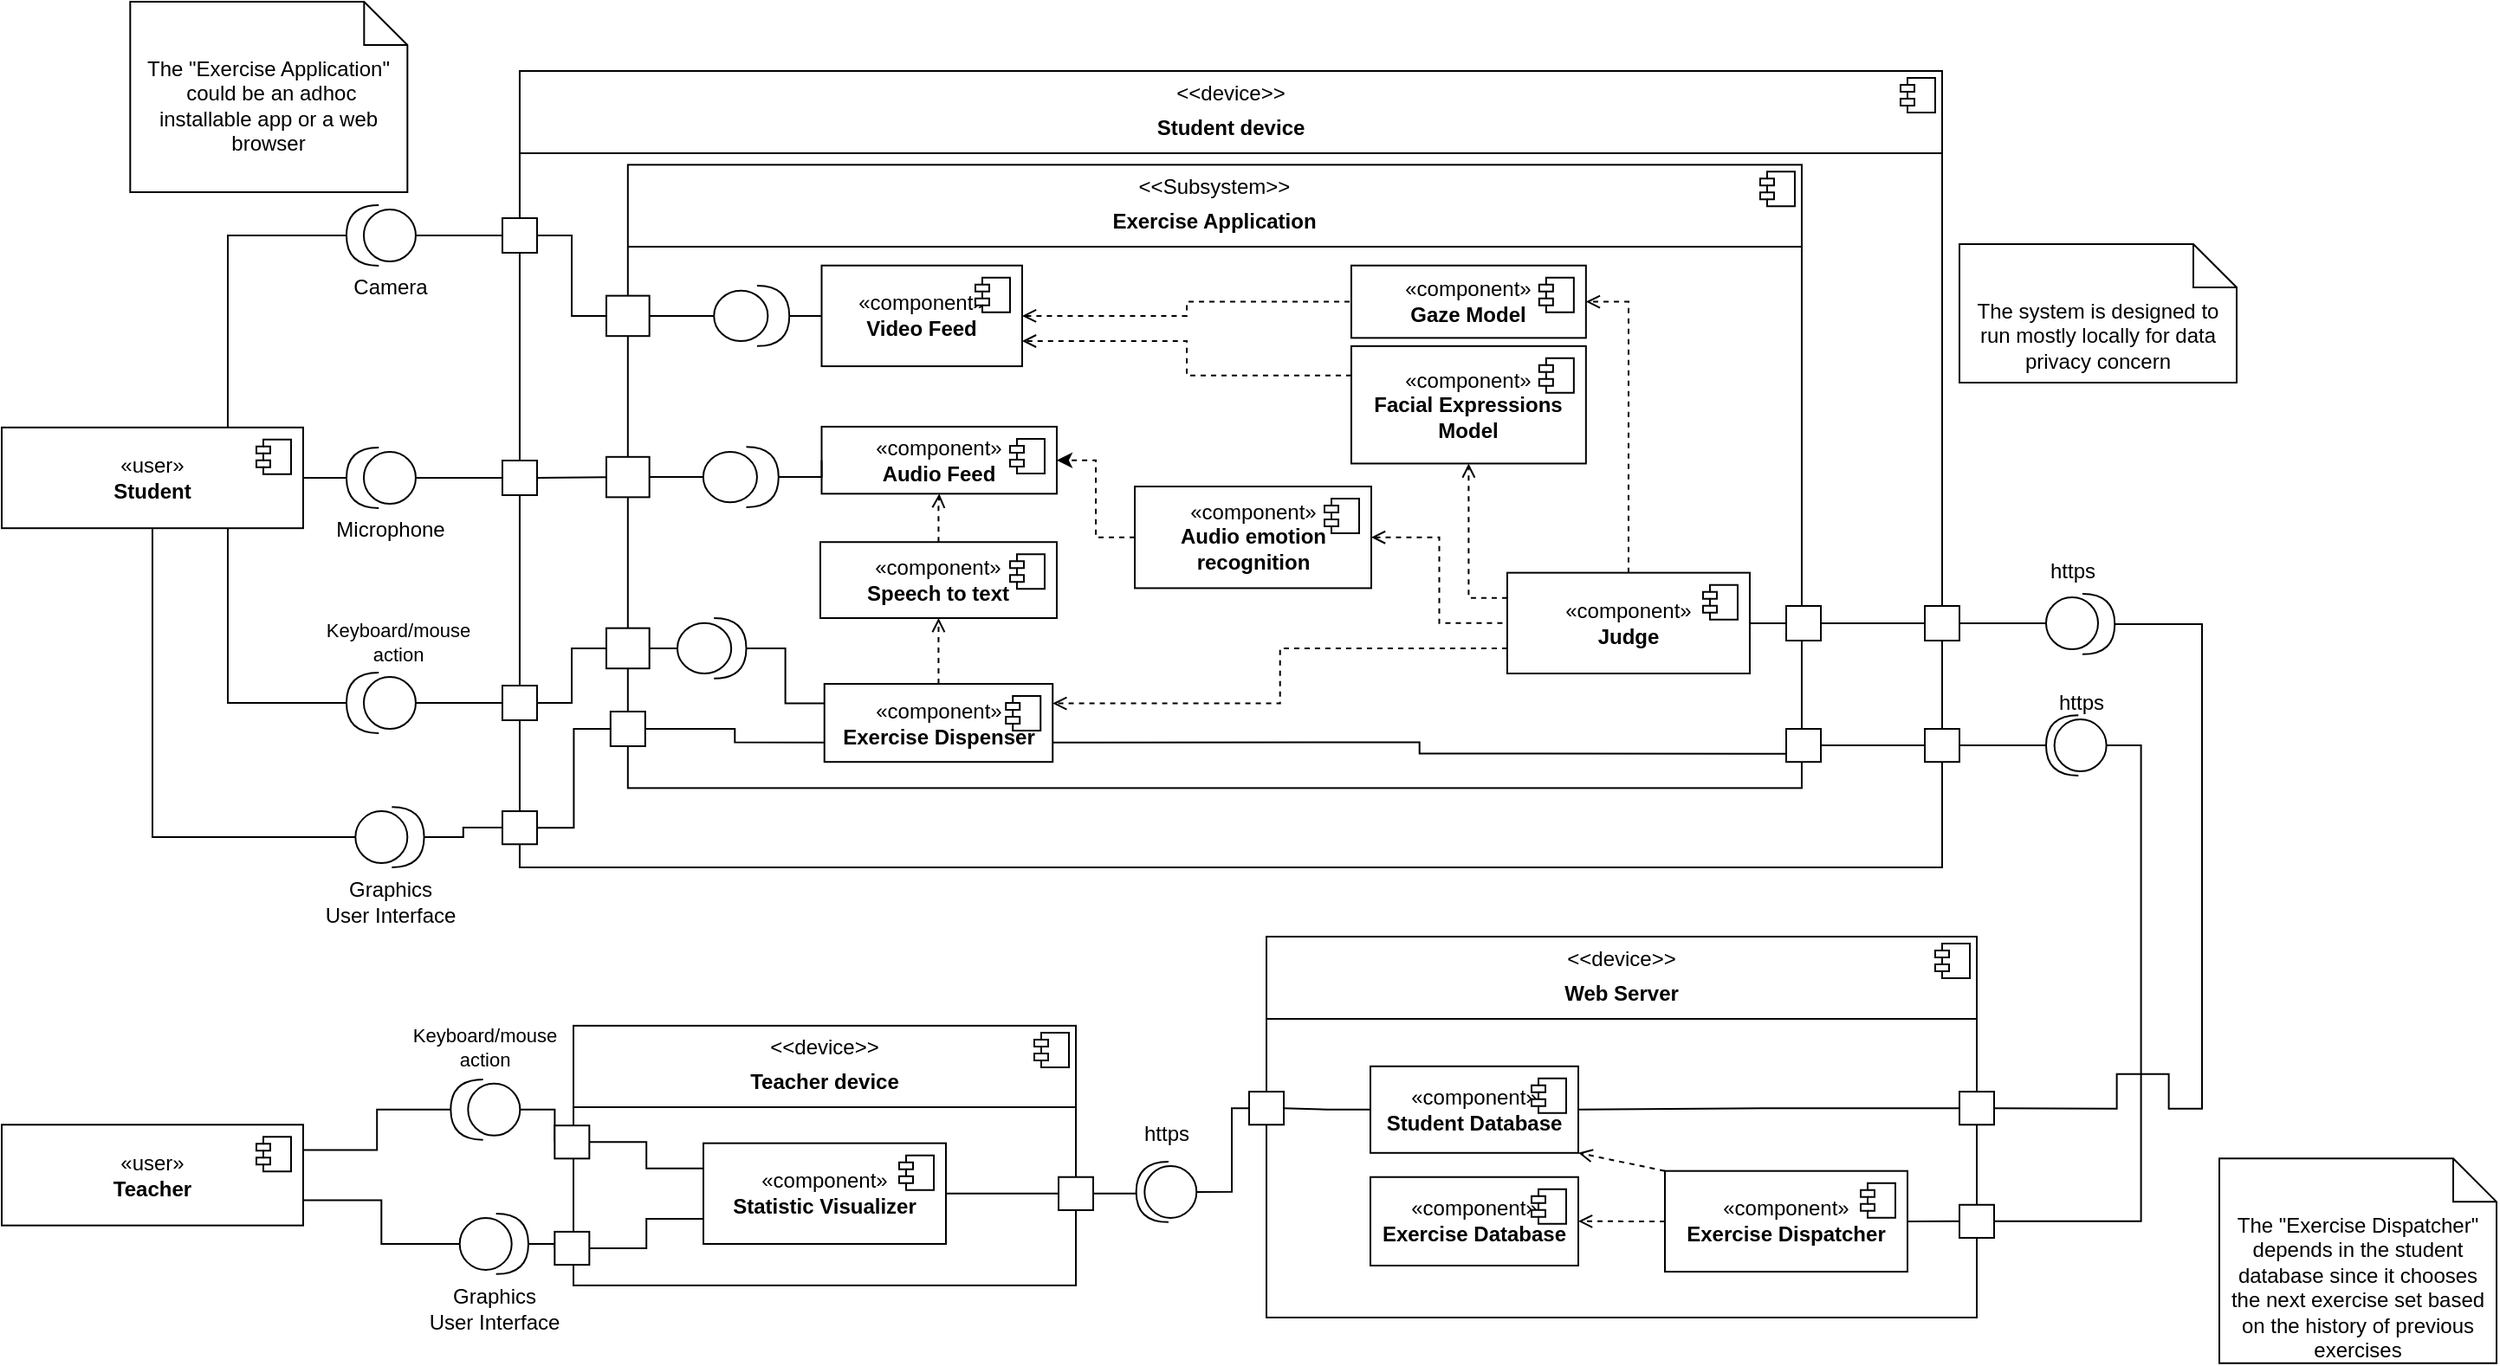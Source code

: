 <mxfile version="24.6.4" type="device">
  <diagram name="Pagina-1" id="ovI6PhMRAEqermTELwBJ">
    <mxGraphModel dx="2074" dy="1363" grid="1" gridSize="10" guides="1" tooltips="1" connect="1" arrows="1" fold="1" page="1" pageScale="1" pageWidth="1600" pageHeight="900" math="0" shadow="0">
      <root>
        <mxCell id="0" />
        <mxCell id="1" parent="0" />
        <mxCell id="5y_tYNgB_5KghMk_PUVO-3" value="&lt;p style=&quot;margin:0px;margin-top:6px;text-align:center;&quot;&gt;&amp;lt;&amp;lt;device&amp;gt;&amp;gt;&lt;/p&gt;&lt;p style=&quot;margin:0px;margin-top:6px;text-align:center;&quot;&gt;&lt;b&gt;Student device&lt;/b&gt;&lt;/p&gt;&lt;hr size=&quot;1&quot; style=&quot;border-style:solid;&quot;&gt;&lt;p style=&quot;margin:0px;margin-left:8px;&quot;&gt;&lt;br&gt;&lt;/p&gt;" style="align=left;overflow=fill;html=1;dropTarget=0;whiteSpace=wrap;" parent="1" vertex="1">
          <mxGeometry x="308.98" y="70" width="821.02" height="460" as="geometry" />
        </mxCell>
        <mxCell id="5y_tYNgB_5KghMk_PUVO-4" value="" style="shape=component;jettyWidth=8;jettyHeight=4;" parent="5y_tYNgB_5KghMk_PUVO-3" vertex="1">
          <mxGeometry x="1" width="20" height="20" relative="1" as="geometry">
            <mxPoint x="-24" y="4" as="offset" />
          </mxGeometry>
        </mxCell>
        <mxCell id="5y_tYNgB_5KghMk_PUVO-20" value="Graphics&lt;div&gt;User Interface&lt;/div&gt;" style="text;html=1;align=center;verticalAlign=middle;resizable=0;points=[];autosize=1;strokeColor=none;fillColor=none;" parent="1" vertex="1">
          <mxGeometry x="183.98" y="530" width="100" height="40" as="geometry" />
        </mxCell>
        <mxCell id="5y_tYNgB_5KghMk_PUVO-37" value="" style="group" parent="1" vertex="1" connectable="0">
          <mxGeometry x="198.98" y="150" width="120" height="60" as="geometry" />
        </mxCell>
        <mxCell id="5y_tYNgB_5KghMk_PUVO-11" style="edgeStyle=orthogonalEdgeStyle;rounded=0;orthogonalLoop=1;jettySize=auto;html=1;exitX=1;exitY=0.5;exitDx=0;exitDy=0;entryX=0;entryY=0.5;entryDx=0;entryDy=0;endArrow=none;endFill=0;" parent="5y_tYNgB_5KghMk_PUVO-37" source="5y_tYNgB_5KghMk_PUVO-7" target="5y_tYNgB_5KghMk_PUVO-9" edge="1">
          <mxGeometry relative="1" as="geometry" />
        </mxCell>
        <mxCell id="5y_tYNgB_5KghMk_PUVO-7" value="" style="ellipse;" parent="5y_tYNgB_5KghMk_PUVO-37" vertex="1">
          <mxGeometry x="20" width="30" height="30" as="geometry" />
        </mxCell>
        <mxCell id="5y_tYNgB_5KghMk_PUVO-9" value="" style="rounded=0;whiteSpace=wrap;html=1;" parent="5y_tYNgB_5KghMk_PUVO-37" vertex="1">
          <mxGeometry x="100" y="5" width="20" height="20" as="geometry" />
        </mxCell>
        <mxCell id="5y_tYNgB_5KghMk_PUVO-18" value="Camera" style="text;html=1;align=center;verticalAlign=middle;resizable=0;points=[];autosize=1;strokeColor=none;fillColor=none;" parent="5y_tYNgB_5KghMk_PUVO-37" vertex="1">
          <mxGeometry y="30" width="70" height="30" as="geometry" />
        </mxCell>
        <mxCell id="5y_tYNgB_5KghMk_PUVO-141" value="" style="shape=requiredInterface;html=1;verticalLabelPosition=bottom;sketch=0;rotation=-180;" parent="5y_tYNgB_5KghMk_PUVO-37" vertex="1">
          <mxGeometry x="10.0" y="-2.451" width="18.641" height="34.909" as="geometry" />
        </mxCell>
        <mxCell id="5y_tYNgB_5KghMk_PUVO-38" value="" style="group" parent="1" vertex="1" connectable="0">
          <mxGeometry x="188.98" y="290" width="130" height="60" as="geometry" />
        </mxCell>
        <mxCell id="5y_tYNgB_5KghMk_PUVO-12" style="edgeStyle=orthogonalEdgeStyle;rounded=0;orthogonalLoop=1;jettySize=auto;html=1;exitX=1;exitY=0.5;exitDx=0;exitDy=0;entryX=0;entryY=0.5;entryDx=0;entryDy=0;endArrow=none;endFill=0;" parent="5y_tYNgB_5KghMk_PUVO-38" source="5y_tYNgB_5KghMk_PUVO-13" target="5y_tYNgB_5KghMk_PUVO-14" edge="1">
          <mxGeometry relative="1" as="geometry" />
        </mxCell>
        <mxCell id="5y_tYNgB_5KghMk_PUVO-13" value="" style="ellipse;" parent="5y_tYNgB_5KghMk_PUVO-38" vertex="1">
          <mxGeometry x="30" width="30" height="30" as="geometry" />
        </mxCell>
        <mxCell id="5y_tYNgB_5KghMk_PUVO-14" value="" style="rounded=0;whiteSpace=wrap;html=1;" parent="5y_tYNgB_5KghMk_PUVO-38" vertex="1">
          <mxGeometry x="110" y="5" width="20" height="20" as="geometry" />
        </mxCell>
        <mxCell id="5y_tYNgB_5KghMk_PUVO-19" value="Microphone" style="text;html=1;align=center;verticalAlign=middle;resizable=0;points=[];autosize=1;strokeColor=none;fillColor=none;" parent="5y_tYNgB_5KghMk_PUVO-38" vertex="1">
          <mxGeometry y="30" width="90" height="30" as="geometry" />
        </mxCell>
        <mxCell id="5y_tYNgB_5KghMk_PUVO-142" value="" style="shape=requiredInterface;html=1;verticalLabelPosition=bottom;sketch=0;rotation=-180;" parent="5y_tYNgB_5KghMk_PUVO-38" vertex="1">
          <mxGeometry x="20.0" y="-2.451" width="18.641" height="34.909" as="geometry" />
        </mxCell>
        <mxCell id="5y_tYNgB_5KghMk_PUVO-39" value="" style="group" parent="1" vertex="1" connectable="0">
          <mxGeometry x="218.98" y="420" width="100" height="30" as="geometry" />
        </mxCell>
        <mxCell id="5y_tYNgB_5KghMk_PUVO-15" style="edgeStyle=orthogonalEdgeStyle;rounded=0;orthogonalLoop=1;jettySize=auto;html=1;exitX=1;exitY=0.5;exitDx=0;exitDy=0;entryX=0;entryY=0.5;entryDx=0;entryDy=0;endArrow=none;endFill=0;" parent="5y_tYNgB_5KghMk_PUVO-39" source="5y_tYNgB_5KghMk_PUVO-16" target="5y_tYNgB_5KghMk_PUVO-17" edge="1">
          <mxGeometry relative="1" as="geometry" />
        </mxCell>
        <mxCell id="5y_tYNgB_5KghMk_PUVO-16" value="" style="ellipse;" parent="5y_tYNgB_5KghMk_PUVO-39" vertex="1">
          <mxGeometry width="30" height="30" as="geometry" />
        </mxCell>
        <mxCell id="5y_tYNgB_5KghMk_PUVO-17" value="" style="rounded=0;whiteSpace=wrap;html=1;" parent="5y_tYNgB_5KghMk_PUVO-39" vertex="1">
          <mxGeometry x="80" y="5" width="20" height="20" as="geometry" />
        </mxCell>
        <mxCell id="5y_tYNgB_5KghMk_PUVO-46" style="rounded=0;orthogonalLoop=1;jettySize=auto;html=1;exitX=1;exitY=0.5;exitDx=0;exitDy=0;endArrow=none;endFill=0;" parent="1" source="5y_tYNgB_5KghMk_PUVO-14" target="5y_tYNgB_5KghMk_PUVO-43" edge="1">
          <mxGeometry relative="1" as="geometry" />
        </mxCell>
        <mxCell id="5y_tYNgB_5KghMk_PUVO-47" style="edgeStyle=orthogonalEdgeStyle;rounded=0;orthogonalLoop=1;jettySize=auto;html=1;exitX=1;exitY=0.5;exitDx=0;exitDy=0;entryX=0;entryY=0.5;entryDx=0;entryDy=0;endArrow=none;endFill=0;" parent="1" source="5y_tYNgB_5KghMk_PUVO-17" target="5y_tYNgB_5KghMk_PUVO-44" edge="1">
          <mxGeometry relative="1" as="geometry" />
        </mxCell>
        <mxCell id="5y_tYNgB_5KghMk_PUVO-48" value="The &quot;Exercise Application&quot;&lt;div&gt;&amp;nbsp;could be an adhoc installable app or a web browser&lt;/div&gt;" style="shape=note2;boundedLbl=1;whiteSpace=wrap;html=1;size=25;verticalAlign=top;align=center;" parent="1" vertex="1">
          <mxGeometry x="84.16" y="30" width="160" height="110" as="geometry" />
        </mxCell>
        <mxCell id="5y_tYNgB_5KghMk_PUVO-69" value="" style="ellipse;whiteSpace=wrap;html=1;align=center;aspect=fixed;fillColor=none;strokeColor=none;resizable=0;perimeter=centerPerimeter;rotatable=0;allowArrows=0;points=[];outlineConnect=1;" parent="1" vertex="1">
          <mxGeometry x="588.98" y="350" width="10" height="10" as="geometry" />
        </mxCell>
        <mxCell id="5y_tYNgB_5KghMk_PUVO-78" style="edgeStyle=orthogonalEdgeStyle;rounded=0;orthogonalLoop=1;jettySize=auto;html=1;exitX=1;exitY=0.5;exitDx=0;exitDy=0;entryX=0;entryY=0.5;entryDx=0;entryDy=0;endArrow=none;endFill=0;" parent="1" source="5y_tYNgB_5KghMk_PUVO-9" target="5y_tYNgB_5KghMk_PUVO-42" edge="1">
          <mxGeometry relative="1" as="geometry" />
        </mxCell>
        <mxCell id="5y_tYNgB_5KghMk_PUVO-79" value="" style="group;recursiveResize=0;" parent="1" vertex="1" connectable="0">
          <mxGeometry x="358.98" y="124.18" width="831.02" height="365.82" as="geometry" />
        </mxCell>
        <mxCell id="5y_tYNgB_5KghMk_PUVO-40" value="&lt;p style=&quot;margin:0px;margin-top:6px;text-align:center;&quot;&gt;&amp;lt;&amp;lt;Subsystem&amp;gt;&amp;gt;&lt;/p&gt;&lt;p style=&quot;margin:0px;margin-top:6px;text-align:center;&quot;&gt;&lt;b&gt;Exercise Application&lt;/b&gt;&lt;/p&gt;&lt;hr size=&quot;1&quot; style=&quot;border-style:solid;&quot;&gt;&lt;p style=&quot;margin:0px;margin-left:8px;&quot;&gt;&lt;br&gt;&lt;/p&gt;" style="align=left;overflow=fill;html=1;dropTarget=0;whiteSpace=wrap;connectable=0;" parent="5y_tYNgB_5KghMk_PUVO-79" vertex="1">
          <mxGeometry x="12.43" width="677.57" height="360" as="geometry" />
        </mxCell>
        <mxCell id="5y_tYNgB_5KghMk_PUVO-41" value="" style="shape=component;jettyWidth=8;jettyHeight=4;" parent="5y_tYNgB_5KghMk_PUVO-40" vertex="1">
          <mxGeometry x="1" width="20" height="20" relative="1" as="geometry">
            <mxPoint x="-24" y="4" as="offset" />
          </mxGeometry>
        </mxCell>
        <mxCell id="5y_tYNgB_5KghMk_PUVO-42" value="" style="rounded=0;whiteSpace=wrap;html=1;" parent="5y_tYNgB_5KghMk_PUVO-79" vertex="1">
          <mxGeometry y="75.637" width="24.854" height="23.273" as="geometry" />
        </mxCell>
        <mxCell id="5y_tYNgB_5KghMk_PUVO-43" value="" style="rounded=0;whiteSpace=wrap;html=1;" parent="5y_tYNgB_5KghMk_PUVO-79" vertex="1">
          <mxGeometry y="168.728" width="24.854" height="23.273" as="geometry" />
        </mxCell>
        <mxCell id="5y_tYNgB_5KghMk_PUVO-44" value="" style="rounded=0;whiteSpace=wrap;html=1;" parent="5y_tYNgB_5KghMk_PUVO-79" vertex="1">
          <mxGeometry y="267.638" width="24.854" height="23.273" as="geometry" />
        </mxCell>
        <mxCell id="5y_tYNgB_5KghMk_PUVO-65" value="" style="ellipse;" parent="5y_tYNgB_5KghMk_PUVO-79" vertex="1">
          <mxGeometry x="62.136" y="72.728" width="31.068" height="29.091" as="geometry" />
        </mxCell>
        <mxCell id="5y_tYNgB_5KghMk_PUVO-67" style="edgeStyle=orthogonalEdgeStyle;rounded=0;orthogonalLoop=1;jettySize=auto;html=1;exitX=1;exitY=0.5;exitDx=0;exitDy=0;entryX=0;entryY=0.5;entryDx=0;entryDy=0;endArrow=none;endFill=0;" parent="5y_tYNgB_5KghMk_PUVO-79" source="5y_tYNgB_5KghMk_PUVO-42" target="5y_tYNgB_5KghMk_PUVO-65" edge="1">
          <mxGeometry relative="1" as="geometry" />
        </mxCell>
        <mxCell id="5y_tYNgB_5KghMk_PUVO-120" style="edgeStyle=orthogonalEdgeStyle;shape=connector;rounded=0;orthogonalLoop=1;jettySize=auto;html=1;exitX=1;exitY=0.5;exitDx=0;exitDy=0;entryX=0;entryY=0.5;entryDx=0;entryDy=0;strokeColor=default;align=center;verticalAlign=middle;fontFamily=Helvetica;fontSize=11;fontColor=default;labelBackgroundColor=default;endArrow=none;endFill=0;dashed=1;startArrow=open;startFill=0;" parent="5y_tYNgB_5KghMk_PUVO-79" source="5y_tYNgB_5KghMk_PUVO-76" target="5y_tYNgB_5KghMk_PUVO-25" edge="1">
          <mxGeometry relative="1" as="geometry" />
        </mxCell>
        <mxCell id="5y_tYNgB_5KghMk_PUVO-76" value="«component»&lt;br&gt;&lt;b&gt;Video Feed&lt;/b&gt;" style="html=1;dropTarget=0;whiteSpace=wrap;" parent="5y_tYNgB_5KghMk_PUVO-79" vertex="1">
          <mxGeometry x="124.27" y="58.18" width="115.73" height="58.18" as="geometry" />
        </mxCell>
        <mxCell id="5y_tYNgB_5KghMk_PUVO-77" value="" style="shape=module;jettyWidth=8;jettyHeight=4;" parent="5y_tYNgB_5KghMk_PUVO-76" vertex="1">
          <mxGeometry x="1" width="20" height="20" relative="1" as="geometry">
            <mxPoint x="-27" y="7" as="offset" />
          </mxGeometry>
        </mxCell>
        <mxCell id="5y_tYNgB_5KghMk_PUVO-80" value="" style="shape=requiredInterface;html=1;verticalLabelPosition=bottom;sketch=0;" parent="5y_tYNgB_5KghMk_PUVO-79" vertex="1">
          <mxGeometry x="86.99" y="69.819" width="18.641" height="34.909" as="geometry" />
        </mxCell>
        <mxCell id="5y_tYNgB_5KghMk_PUVO-81" style="edgeStyle=orthogonalEdgeStyle;rounded=0;orthogonalLoop=1;jettySize=auto;html=1;exitX=0;exitY=0.5;exitDx=0;exitDy=0;entryX=1;entryY=0.5;entryDx=0;entryDy=0;entryPerimeter=0;endArrow=none;endFill=0;" parent="5y_tYNgB_5KghMk_PUVO-79" source="5y_tYNgB_5KghMk_PUVO-76" target="5y_tYNgB_5KghMk_PUVO-80" edge="1">
          <mxGeometry relative="1" as="geometry" />
        </mxCell>
        <mxCell id="5y_tYNgB_5KghMk_PUVO-25" value="«component»&lt;br&gt;&lt;b&gt;Gaze Model&lt;/b&gt;" style="html=1;dropTarget=0;whiteSpace=wrap;" parent="5y_tYNgB_5KghMk_PUVO-79" vertex="1">
          <mxGeometry x="430" y="58.18" width="135.44" height="41.82" as="geometry" />
        </mxCell>
        <mxCell id="5y_tYNgB_5KghMk_PUVO-26" value="" style="shape=module;jettyWidth=8;jettyHeight=4;" parent="5y_tYNgB_5KghMk_PUVO-25" vertex="1">
          <mxGeometry x="1" width="20" height="20" relative="1" as="geometry">
            <mxPoint x="-27" y="7" as="offset" />
          </mxGeometry>
        </mxCell>
        <mxCell id="o9LbB3eyRwcLN-IPlWkF-20" style="edgeStyle=orthogonalEdgeStyle;shape=connector;rounded=0;orthogonalLoop=1;jettySize=auto;html=1;exitX=0;exitY=0.25;exitDx=0;exitDy=0;entryX=1;entryY=0.75;entryDx=0;entryDy=0;dashed=1;strokeColor=default;align=center;verticalAlign=middle;fontFamily=Helvetica;fontSize=11;fontColor=default;labelBackgroundColor=default;endArrow=open;endFill=0;" parent="5y_tYNgB_5KghMk_PUVO-79" source="5y_tYNgB_5KghMk_PUVO-34" target="5y_tYNgB_5KghMk_PUVO-76" edge="1">
          <mxGeometry relative="1" as="geometry" />
        </mxCell>
        <mxCell id="5y_tYNgB_5KghMk_PUVO-34" value="«component»&lt;br&gt;&lt;b&gt;Facial Expressions&lt;/b&gt;&lt;div&gt;&lt;b&gt;Model&lt;/b&gt;&lt;/div&gt;" style="html=1;dropTarget=0;whiteSpace=wrap;" parent="5y_tYNgB_5KghMk_PUVO-79" vertex="1">
          <mxGeometry x="430" y="104.73" width="135.44" height="67.82" as="geometry" />
        </mxCell>
        <mxCell id="5y_tYNgB_5KghMk_PUVO-35" value="" style="shape=module;jettyWidth=8;jettyHeight=4;" parent="5y_tYNgB_5KghMk_PUVO-34" vertex="1">
          <mxGeometry x="1" width="20" height="20" relative="1" as="geometry">
            <mxPoint x="-27" y="7" as="offset" />
          </mxGeometry>
        </mxCell>
        <mxCell id="5y_tYNgB_5KghMk_PUVO-110" value="«component»&lt;br&gt;&lt;b&gt;Audio Feed&lt;/b&gt;" style="html=1;dropTarget=0;whiteSpace=wrap;" parent="5y_tYNgB_5KghMk_PUVO-79" vertex="1">
          <mxGeometry x="124.27" y="151.28" width="135.73" height="38.72" as="geometry" />
        </mxCell>
        <mxCell id="5y_tYNgB_5KghMk_PUVO-111" value="" style="shape=module;jettyWidth=8;jettyHeight=4;" parent="5y_tYNgB_5KghMk_PUVO-110" vertex="1">
          <mxGeometry x="1" width="20" height="20" relative="1" as="geometry">
            <mxPoint x="-27" y="7" as="offset" />
          </mxGeometry>
        </mxCell>
        <mxCell id="5y_tYNgB_5KghMk_PUVO-115" style="edgeStyle=orthogonalEdgeStyle;shape=connector;rounded=0;orthogonalLoop=1;jettySize=auto;html=1;exitX=0;exitY=0.5;exitDx=0;exitDy=0;entryX=1;entryY=0.5;entryDx=0;entryDy=0;strokeColor=default;align=center;verticalAlign=middle;fontFamily=Helvetica;fontSize=11;fontColor=default;labelBackgroundColor=default;endArrow=none;endFill=0;" parent="5y_tYNgB_5KghMk_PUVO-79" source="5y_tYNgB_5KghMk_PUVO-112" target="5y_tYNgB_5KghMk_PUVO-43" edge="1">
          <mxGeometry relative="1" as="geometry">
            <Array as="points">
              <mxPoint x="55.922" y="180.365" />
            </Array>
          </mxGeometry>
        </mxCell>
        <mxCell id="5y_tYNgB_5KghMk_PUVO-112" value="" style="ellipse;" parent="5y_tYNgB_5KghMk_PUVO-79" vertex="1">
          <mxGeometry x="55.922" y="165.819" width="31.068" height="29.091" as="geometry" />
        </mxCell>
        <mxCell id="5y_tYNgB_5KghMk_PUVO-114" style="edgeStyle=orthogonalEdgeStyle;rounded=0;orthogonalLoop=1;jettySize=auto;html=1;exitX=1;exitY=0.5;exitDx=0;exitDy=0;exitPerimeter=0;entryX=0;entryY=0.5;entryDx=0;entryDy=0;endArrow=none;endFill=0;" parent="5y_tYNgB_5KghMk_PUVO-79" source="5y_tYNgB_5KghMk_PUVO-113" target="5y_tYNgB_5KghMk_PUVO-110" edge="1">
          <mxGeometry relative="1" as="geometry" />
        </mxCell>
        <mxCell id="5y_tYNgB_5KghMk_PUVO-113" value="" style="shape=requiredInterface;html=1;verticalLabelPosition=bottom;sketch=0;" parent="5y_tYNgB_5KghMk_PUVO-79" vertex="1">
          <mxGeometry x="80.777" y="162.91" width="18.641" height="34.909" as="geometry" />
        </mxCell>
        <mxCell id="5y_tYNgB_5KghMk_PUVO-125" style="edgeStyle=orthogonalEdgeStyle;shape=connector;rounded=0;orthogonalLoop=1;jettySize=auto;html=1;exitX=0.5;exitY=0;exitDx=0;exitDy=0;entryX=1;entryY=0.5;entryDx=0;entryDy=0;dashed=1;strokeColor=default;align=center;verticalAlign=middle;fontFamily=Helvetica;fontSize=11;fontColor=default;labelBackgroundColor=default;endArrow=open;endFill=0;" parent="5y_tYNgB_5KghMk_PUVO-79" source="5y_tYNgB_5KghMk_PUVO-122" target="5y_tYNgB_5KghMk_PUVO-25" edge="1">
          <mxGeometry relative="1" as="geometry" />
        </mxCell>
        <mxCell id="5y_tYNgB_5KghMk_PUVO-131" style="edgeStyle=orthogonalEdgeStyle;shape=connector;rounded=0;orthogonalLoop=1;jettySize=auto;html=1;exitX=0;exitY=0.25;exitDx=0;exitDy=0;entryX=0.5;entryY=1;entryDx=0;entryDy=0;dashed=1;strokeColor=default;align=center;verticalAlign=middle;fontFamily=Helvetica;fontSize=11;fontColor=default;labelBackgroundColor=default;endArrow=open;endFill=0;" parent="5y_tYNgB_5KghMk_PUVO-79" source="5y_tYNgB_5KghMk_PUVO-122" target="5y_tYNgB_5KghMk_PUVO-34" edge="1">
          <mxGeometry relative="1" as="geometry" />
        </mxCell>
        <mxCell id="o9LbB3eyRwcLN-IPlWkF-6" style="edgeStyle=orthogonalEdgeStyle;rounded=0;orthogonalLoop=1;jettySize=auto;html=1;exitX=0;exitY=0.75;exitDx=0;exitDy=0;entryX=1;entryY=0.25;entryDx=0;entryDy=0;endArrow=open;endFill=0;dashed=1;" parent="5y_tYNgB_5KghMk_PUVO-79" source="5y_tYNgB_5KghMk_PUVO-122" target="5y_tYNgB_5KghMk_PUVO-128" edge="1">
          <mxGeometry relative="1" as="geometry" />
        </mxCell>
        <mxCell id="5y_tYNgB_5KghMk_PUVO-122" value="«component»&lt;br&gt;&lt;b&gt;Judge&lt;/b&gt;" style="html=1;dropTarget=0;whiteSpace=wrap;" parent="5y_tYNgB_5KghMk_PUVO-79" vertex="1">
          <mxGeometry x="520" y="235.64" width="140" height="58.18" as="geometry" />
        </mxCell>
        <mxCell id="5y_tYNgB_5KghMk_PUVO-123" value="" style="shape=module;jettyWidth=8;jettyHeight=4;" parent="5y_tYNgB_5KghMk_PUVO-122" vertex="1">
          <mxGeometry x="1" width="20" height="20" relative="1" as="geometry">
            <mxPoint x="-27" y="7" as="offset" />
          </mxGeometry>
        </mxCell>
        <mxCell id="o9LbB3eyRwcLN-IPlWkF-2" style="edgeStyle=orthogonalEdgeStyle;rounded=0;orthogonalLoop=1;jettySize=auto;html=1;exitX=0;exitY=0.75;exitDx=0;exitDy=0;entryX=1;entryY=0.5;entryDx=0;entryDy=0;endArrow=none;endFill=0;" parent="5y_tYNgB_5KghMk_PUVO-79" source="5y_tYNgB_5KghMk_PUVO-128" target="5y_tYNgB_5KghMk_PUVO-156" edge="1">
          <mxGeometry relative="1" as="geometry" />
        </mxCell>
        <mxCell id="o9LbB3eyRwcLN-IPlWkF-18" style="edgeStyle=orthogonalEdgeStyle;rounded=0;orthogonalLoop=1;jettySize=auto;html=1;exitX=0.5;exitY=0;exitDx=0;exitDy=0;dashed=1;endArrow=open;endFill=0;" parent="5y_tYNgB_5KghMk_PUVO-79" source="5y_tYNgB_5KghMk_PUVO-128" target="o9LbB3eyRwcLN-IPlWkF-15" edge="1">
          <mxGeometry relative="1" as="geometry" />
        </mxCell>
        <mxCell id="5y_tYNgB_5KghMk_PUVO-128" value="«component»&lt;br&gt;&lt;div&gt;&lt;b&gt;Exercise Dispenser&lt;/b&gt;&lt;/div&gt;" style="html=1;dropTarget=0;whiteSpace=wrap;" parent="5y_tYNgB_5KghMk_PUVO-79" vertex="1">
          <mxGeometry x="125.88" y="299.82" width="131.75" height="45.09" as="geometry" />
        </mxCell>
        <mxCell id="5y_tYNgB_5KghMk_PUVO-129" value="" style="shape=module;jettyWidth=8;jettyHeight=4;" parent="5y_tYNgB_5KghMk_PUVO-128" vertex="1">
          <mxGeometry x="1" width="20" height="20" relative="1" as="geometry">
            <mxPoint x="-27" y="7" as="offset" />
          </mxGeometry>
        </mxCell>
        <mxCell id="5y_tYNgB_5KghMk_PUVO-136" style="edgeStyle=orthogonalEdgeStyle;shape=connector;rounded=0;orthogonalLoop=1;jettySize=auto;html=1;exitX=0;exitY=0.5;exitDx=0;exitDy=0;entryX=1;entryY=0.5;entryDx=0;entryDy=0;strokeColor=default;align=center;verticalAlign=middle;fontFamily=Helvetica;fontSize=11;fontColor=default;labelBackgroundColor=default;endArrow=none;endFill=0;" parent="5y_tYNgB_5KghMk_PUVO-79" source="5y_tYNgB_5KghMk_PUVO-133" target="5y_tYNgB_5KghMk_PUVO-44" edge="1">
          <mxGeometry relative="1" as="geometry" />
        </mxCell>
        <mxCell id="5y_tYNgB_5KghMk_PUVO-133" value="" style="ellipse;" parent="5y_tYNgB_5KghMk_PUVO-79" vertex="1">
          <mxGeometry x="41.022" y="264.729" width="31.068" height="29.091" as="geometry" />
        </mxCell>
        <mxCell id="5y_tYNgB_5KghMk_PUVO-156" value="" style="rounded=0;whiteSpace=wrap;html=1;" parent="5y_tYNgB_5KghMk_PUVO-79" vertex="1">
          <mxGeometry x="2.43" y="315.82" width="20" height="20" as="geometry" />
        </mxCell>
        <mxCell id="o9LbB3eyRwcLN-IPlWkF-3" style="edgeStyle=orthogonalEdgeStyle;rounded=0;orthogonalLoop=1;jettySize=auto;html=1;exitX=1;exitY=0.5;exitDx=0;exitDy=0;exitPerimeter=0;entryX=0;entryY=0.25;entryDx=0;entryDy=0;endArrow=none;endFill=0;" parent="5y_tYNgB_5KghMk_PUVO-79" source="5y_tYNgB_5KghMk_PUVO-163" target="5y_tYNgB_5KghMk_PUVO-128" edge="1">
          <mxGeometry relative="1" as="geometry" />
        </mxCell>
        <mxCell id="5y_tYNgB_5KghMk_PUVO-163" value="" style="shape=requiredInterface;html=1;verticalLabelPosition=bottom;sketch=0;" parent="5y_tYNgB_5KghMk_PUVO-79" vertex="1">
          <mxGeometry x="62.137" y="261.82" width="18.641" height="34.909" as="geometry" />
        </mxCell>
        <mxCell id="5y_tYNgB_5KghMk_PUVO-191" style="edgeStyle=orthogonalEdgeStyle;shape=connector;rounded=0;orthogonalLoop=1;jettySize=auto;html=1;exitX=1;exitY=0.5;exitDx=0;exitDy=0;strokeColor=default;align=center;verticalAlign=middle;fontFamily=Helvetica;fontSize=11;fontColor=default;labelBackgroundColor=default;endArrow=none;endFill=0;" parent="5y_tYNgB_5KghMk_PUVO-79" source="5y_tYNgB_5KghMk_PUVO-189" target="5y_tYNgB_5KghMk_PUVO-122" edge="1">
          <mxGeometry relative="1" as="geometry" />
        </mxCell>
        <mxCell id="5y_tYNgB_5KghMk_PUVO-189" value="" style="rounded=0;whiteSpace=wrap;html=1;rotation=-180;" parent="5y_tYNgB_5KghMk_PUVO-79" vertex="1">
          <mxGeometry x="681.02" y="254.82" width="20" height="20" as="geometry" />
        </mxCell>
        <mxCell id="o9LbB3eyRwcLN-IPlWkF-5" style="edgeStyle=orthogonalEdgeStyle;rounded=0;orthogonalLoop=1;jettySize=auto;html=1;exitX=1;exitY=0.25;exitDx=0;exitDy=0;entryX=1;entryY=0.75;entryDx=0;entryDy=0;endArrow=none;endFill=0;" parent="5y_tYNgB_5KghMk_PUVO-79" source="bSZokYRyhHlAh02tiOxO-21" target="5y_tYNgB_5KghMk_PUVO-128" edge="1">
          <mxGeometry relative="1" as="geometry" />
        </mxCell>
        <mxCell id="bSZokYRyhHlAh02tiOxO-21" value="" style="rounded=0;whiteSpace=wrap;html=1;imageWidth=20;imageHeight=20;rotation=-180;" parent="5y_tYNgB_5KghMk_PUVO-79" vertex="1">
          <mxGeometry x="681.02" y="325.819" width="20" height="19.09" as="geometry" />
        </mxCell>
        <mxCell id="o9LbB3eyRwcLN-IPlWkF-13" style="edgeStyle=orthogonalEdgeStyle;rounded=0;orthogonalLoop=1;jettySize=auto;html=1;exitX=0;exitY=0.5;exitDx=0;exitDy=0;dashed=1;" parent="5y_tYNgB_5KghMk_PUVO-79" source="o9LbB3eyRwcLN-IPlWkF-9" target="5y_tYNgB_5KghMk_PUVO-110" edge="1">
          <mxGeometry relative="1" as="geometry" />
        </mxCell>
        <mxCell id="o9LbB3eyRwcLN-IPlWkF-14" style="edgeStyle=orthogonalEdgeStyle;rounded=0;orthogonalLoop=1;jettySize=auto;html=1;exitX=1;exitY=0.5;exitDx=0;exitDy=0;entryX=0;entryY=0.5;entryDx=0;entryDy=0;endArrow=none;endFill=0;startArrow=open;startFill=0;dashed=1;" parent="5y_tYNgB_5KghMk_PUVO-79" source="o9LbB3eyRwcLN-IPlWkF-9" target="5y_tYNgB_5KghMk_PUVO-122" edge="1">
          <mxGeometry relative="1" as="geometry" />
        </mxCell>
        <mxCell id="o9LbB3eyRwcLN-IPlWkF-9" value="«component»&lt;br&gt;&lt;b&gt;Audio emotion recognition&lt;/b&gt;" style="html=1;dropTarget=0;whiteSpace=wrap;" parent="5y_tYNgB_5KghMk_PUVO-79" vertex="1">
          <mxGeometry x="305.02" y="185.82" width="136.5" height="58.72" as="geometry" />
        </mxCell>
        <mxCell id="o9LbB3eyRwcLN-IPlWkF-10" value="" style="shape=module;jettyWidth=8;jettyHeight=4;" parent="o9LbB3eyRwcLN-IPlWkF-9" vertex="1">
          <mxGeometry x="1" width="20" height="20" relative="1" as="geometry">
            <mxPoint x="-27" y="7" as="offset" />
          </mxGeometry>
        </mxCell>
        <mxCell id="o9LbB3eyRwcLN-IPlWkF-19" style="edgeStyle=orthogonalEdgeStyle;shape=connector;rounded=0;orthogonalLoop=1;jettySize=auto;html=1;exitX=0.5;exitY=0;exitDx=0;exitDy=0;dashed=1;strokeColor=default;align=center;verticalAlign=middle;fontFamily=Helvetica;fontSize=11;fontColor=default;labelBackgroundColor=default;endArrow=open;endFill=0;" parent="5y_tYNgB_5KghMk_PUVO-79" source="o9LbB3eyRwcLN-IPlWkF-15" target="5y_tYNgB_5KghMk_PUVO-110" edge="1">
          <mxGeometry relative="1" as="geometry" />
        </mxCell>
        <mxCell id="o9LbB3eyRwcLN-IPlWkF-15" value="«component»&lt;br&gt;&lt;b&gt;Speech to text&lt;/b&gt;" style="html=1;dropTarget=0;whiteSpace=wrap;" parent="5y_tYNgB_5KghMk_PUVO-79" vertex="1">
          <mxGeometry x="123.5" y="217.92" width="136.5" height="43.9" as="geometry" />
        </mxCell>
        <mxCell id="o9LbB3eyRwcLN-IPlWkF-16" value="" style="shape=module;jettyWidth=8;jettyHeight=4;" parent="o9LbB3eyRwcLN-IPlWkF-15" vertex="1">
          <mxGeometry x="1" width="20" height="20" relative="1" as="geometry">
            <mxPoint x="-27" y="7" as="offset" />
          </mxGeometry>
        </mxCell>
        <mxCell id="5y_tYNgB_5KghMk_PUVO-138" value="«user»&lt;br&gt;&lt;b&gt;Student&lt;/b&gt;" style="html=1;dropTarget=0;whiteSpace=wrap;" parent="1" vertex="1">
          <mxGeometry x="10.002" y="275.912" width="173.981" height="58.182" as="geometry" />
        </mxCell>
        <mxCell id="5y_tYNgB_5KghMk_PUVO-139" value="" style="shape=module;jettyWidth=8;jettyHeight=4;" parent="5y_tYNgB_5KghMk_PUVO-138" vertex="1">
          <mxGeometry x="1" width="20" height="20" relative="1" as="geometry">
            <mxPoint x="-27" y="7" as="offset" />
          </mxGeometry>
        </mxCell>
        <mxCell id="5y_tYNgB_5KghMk_PUVO-143" value="" style="shape=requiredInterface;html=1;verticalLabelPosition=bottom;sketch=0;rotation=-180;" parent="1" vertex="1">
          <mxGeometry x="208.98" y="417.549" width="18.641" height="34.909" as="geometry" />
        </mxCell>
        <mxCell id="5y_tYNgB_5KghMk_PUVO-144" style="edgeStyle=orthogonalEdgeStyle;shape=connector;rounded=0;orthogonalLoop=1;jettySize=auto;html=1;exitX=1;exitY=0.5;exitDx=0;exitDy=0;entryX=1;entryY=0.5;entryDx=0;entryDy=0;entryPerimeter=0;strokeColor=default;align=center;verticalAlign=middle;fontFamily=Helvetica;fontSize=11;fontColor=default;labelBackgroundColor=default;endArrow=none;endFill=0;" parent="1" source="5y_tYNgB_5KghMk_PUVO-138" target="5y_tYNgB_5KghMk_PUVO-142" edge="1">
          <mxGeometry relative="1" as="geometry" />
        </mxCell>
        <mxCell id="5y_tYNgB_5KghMk_PUVO-145" style="edgeStyle=orthogonalEdgeStyle;shape=connector;rounded=0;orthogonalLoop=1;jettySize=auto;html=1;exitX=0.75;exitY=0;exitDx=0;exitDy=0;entryX=1;entryY=0.5;entryDx=0;entryDy=0;entryPerimeter=0;strokeColor=default;align=center;verticalAlign=middle;fontFamily=Helvetica;fontSize=11;fontColor=default;labelBackgroundColor=default;endArrow=none;endFill=0;" parent="1" source="5y_tYNgB_5KghMk_PUVO-138" target="5y_tYNgB_5KghMk_PUVO-141" edge="1">
          <mxGeometry relative="1" as="geometry" />
        </mxCell>
        <mxCell id="5y_tYNgB_5KghMk_PUVO-146" style="edgeStyle=orthogonalEdgeStyle;shape=connector;rounded=0;orthogonalLoop=1;jettySize=auto;html=1;exitX=0.75;exitY=1;exitDx=0;exitDy=0;entryX=1;entryY=0.5;entryDx=0;entryDy=0;entryPerimeter=0;strokeColor=default;align=center;verticalAlign=middle;fontFamily=Helvetica;fontSize=11;fontColor=default;labelBackgroundColor=default;endArrow=none;endFill=0;" parent="1" source="5y_tYNgB_5KghMk_PUVO-138" target="5y_tYNgB_5KghMk_PUVO-143" edge="1">
          <mxGeometry relative="1" as="geometry" />
        </mxCell>
        <mxCell id="5y_tYNgB_5KghMk_PUVO-154" style="edgeStyle=orthogonalEdgeStyle;shape=connector;rounded=0;orthogonalLoop=1;jettySize=auto;html=1;exitX=1;exitY=0.5;exitDx=0;exitDy=0;entryX=0.5;entryY=1;entryDx=0;entryDy=0;strokeColor=default;align=center;verticalAlign=middle;fontFamily=Helvetica;fontSize=11;fontColor=default;labelBackgroundColor=default;endArrow=none;endFill=0;" parent="1" source="5y_tYNgB_5KghMk_PUVO-152" target="5y_tYNgB_5KghMk_PUVO-138" edge="1">
          <mxGeometry relative="1" as="geometry" />
        </mxCell>
        <mxCell id="5y_tYNgB_5KghMk_PUVO-152" value="" style="ellipse;rotation=-180;" parent="1" vertex="1">
          <mxGeometry x="214.16" y="497.54" width="30" height="30" as="geometry" />
        </mxCell>
        <mxCell id="5y_tYNgB_5KghMk_PUVO-162" style="edgeStyle=orthogonalEdgeStyle;shape=connector;rounded=0;orthogonalLoop=1;jettySize=auto;html=1;exitX=1;exitY=0.5;exitDx=0;exitDy=0;exitPerimeter=0;strokeColor=default;align=center;verticalAlign=middle;fontFamily=Helvetica;fontSize=11;fontColor=default;labelBackgroundColor=default;endArrow=none;endFill=0;" parent="1" source="5y_tYNgB_5KghMk_PUVO-153" target="5y_tYNgB_5KghMk_PUVO-160" edge="1">
          <mxGeometry relative="1" as="geometry" />
        </mxCell>
        <mxCell id="5y_tYNgB_5KghMk_PUVO-153" value="" style="shape=requiredInterface;html=1;verticalLabelPosition=bottom;sketch=0;rotation=0;" parent="1" vertex="1">
          <mxGeometry x="235.16" y="495.089" width="18.641" height="34.909" as="geometry" />
        </mxCell>
        <mxCell id="5y_tYNgB_5KghMk_PUVO-161" value="" style="edgeStyle=orthogonalEdgeStyle;shape=connector;rounded=0;orthogonalLoop=1;jettySize=auto;html=1;exitX=0;exitY=0.5;exitDx=0;exitDy=0;entryX=1;entryY=0.5;entryDx=0;entryDy=0;entryPerimeter=0;strokeColor=default;align=center;verticalAlign=middle;fontFamily=Helvetica;fontSize=11;fontColor=default;labelBackgroundColor=default;endArrow=none;endFill=0;" parent="1" source="5y_tYNgB_5KghMk_PUVO-156" target="5y_tYNgB_5KghMk_PUVO-160" edge="1">
          <mxGeometry relative="1" as="geometry">
            <mxPoint x="358.98" y="463" as="sourcePoint" />
            <mxPoint x="253.98" y="513" as="targetPoint" />
            <Array as="points" />
          </mxGeometry>
        </mxCell>
        <mxCell id="5y_tYNgB_5KghMk_PUVO-160" value="" style="rounded=0;whiteSpace=wrap;html=1;imageWidth=20;imageHeight=20;" parent="1" vertex="1">
          <mxGeometry x="298.98" y="497.54" width="20" height="19.09" as="geometry" />
        </mxCell>
        <mxCell id="5y_tYNgB_5KghMk_PUVO-137" value="Keyboard/mouse&lt;div&gt;action&lt;/div&gt;" style="text;html=1;align=center;verticalAlign=middle;whiteSpace=wrap;rounded=0;fontFamily=Helvetica;fontSize=11;fontColor=default;labelBackgroundColor=default;" parent="1" vertex="1">
          <mxGeometry x="208.98" y="385.09" width="60" height="30" as="geometry" />
        </mxCell>
        <mxCell id="5y_tYNgB_5KghMk_PUVO-170" value="" style="group;rotation=-180;" parent="1" vertex="1" connectable="0">
          <mxGeometry x="1120" y="344" width="120" height="60" as="geometry" />
        </mxCell>
        <mxCell id="5y_tYNgB_5KghMk_PUVO-171" style="edgeStyle=orthogonalEdgeStyle;rounded=0;orthogonalLoop=1;jettySize=auto;html=1;exitX=1;exitY=0.5;exitDx=0;exitDy=0;entryX=0;entryY=0.5;entryDx=0;entryDy=0;endArrow=none;endFill=0;" parent="5y_tYNgB_5KghMk_PUVO-170" source="5y_tYNgB_5KghMk_PUVO-172" target="5y_tYNgB_5KghMk_PUVO-173" edge="1">
          <mxGeometry relative="1" as="geometry" />
        </mxCell>
        <mxCell id="5y_tYNgB_5KghMk_PUVO-172" value="" style="ellipse;rotation=-180;" parent="5y_tYNgB_5KghMk_PUVO-170" vertex="1">
          <mxGeometry x="70" y="30" width="30" height="30" as="geometry" />
        </mxCell>
        <mxCell id="5y_tYNgB_5KghMk_PUVO-173" value="" style="rounded=0;whiteSpace=wrap;html=1;rotation=-180;" parent="5y_tYNgB_5KghMk_PUVO-170" vertex="1">
          <mxGeometry y="35" width="20" height="20" as="geometry" />
        </mxCell>
        <mxCell id="5y_tYNgB_5KghMk_PUVO-174" value="https" style="text;html=1;align=center;verticalAlign=middle;resizable=0;points=[];autosize=1;strokeColor=none;fillColor=none;rotation=0;" parent="5y_tYNgB_5KghMk_PUVO-170" vertex="1">
          <mxGeometry x="60" width="50" height="30" as="geometry" />
        </mxCell>
        <mxCell id="5y_tYNgB_5KghMk_PUVO-175" value="" style="shape=requiredInterface;html=1;verticalLabelPosition=bottom;sketch=0;rotation=-360;" parent="5y_tYNgB_5KghMk_PUVO-170" vertex="1">
          <mxGeometry x="91" y="28" width="18.641" height="34.909" as="geometry" />
        </mxCell>
        <mxCell id="5y_tYNgB_5KghMk_PUVO-186" value="" style="group;rotation=-180;" parent="1" vertex="1" connectable="0">
          <mxGeometry x="1120" y="436.999" width="104.82" height="34.909" as="geometry" />
        </mxCell>
        <mxCell id="5y_tYNgB_5KghMk_PUVO-182" value="" style="ellipse;rotation=-360;" parent="5y_tYNgB_5KghMk_PUVO-186" vertex="1">
          <mxGeometry x="74.82" y="7.54" width="30" height="30" as="geometry" />
        </mxCell>
        <mxCell id="5y_tYNgB_5KghMk_PUVO-183" style="edgeStyle=orthogonalEdgeStyle;shape=connector;rounded=0;orthogonalLoop=1;jettySize=auto;html=1;exitX=1;exitY=0.5;exitDx=0;exitDy=0;exitPerimeter=0;strokeColor=default;align=center;verticalAlign=middle;fontFamily=Helvetica;fontSize=11;fontColor=default;labelBackgroundColor=default;endArrow=none;endFill=0;" parent="5y_tYNgB_5KghMk_PUVO-186" source="5y_tYNgB_5KghMk_PUVO-184" target="5y_tYNgB_5KghMk_PUVO-185" edge="1">
          <mxGeometry relative="1" as="geometry" />
        </mxCell>
        <mxCell id="5y_tYNgB_5KghMk_PUVO-184" value="" style="shape=requiredInterface;html=1;verticalLabelPosition=bottom;sketch=0;rotation=-180;" parent="5y_tYNgB_5KghMk_PUVO-186" vertex="1">
          <mxGeometry x="70" y="5.09" width="18.641" height="34.909" as="geometry" />
        </mxCell>
        <mxCell id="5y_tYNgB_5KghMk_PUVO-185" value="" style="rounded=0;whiteSpace=wrap;html=1;imageWidth=20;imageHeight=20;rotation=-180;" parent="5y_tYNgB_5KghMk_PUVO-186" vertex="1">
          <mxGeometry y="13" width="20" height="19.09" as="geometry" />
        </mxCell>
        <mxCell id="5y_tYNgB_5KghMk_PUVO-190" style="edgeStyle=orthogonalEdgeStyle;shape=connector;rounded=0;orthogonalLoop=1;jettySize=auto;html=1;exitX=0;exitY=0.5;exitDx=0;exitDy=0;entryX=1;entryY=0.5;entryDx=0;entryDy=0;strokeColor=default;align=center;verticalAlign=middle;fontFamily=Helvetica;fontSize=11;fontColor=default;labelBackgroundColor=default;endArrow=none;endFill=0;" parent="1" source="5y_tYNgB_5KghMk_PUVO-189" target="5y_tYNgB_5KghMk_PUVO-173" edge="1">
          <mxGeometry relative="1" as="geometry" />
        </mxCell>
        <mxCell id="5y_tYNgB_5KghMk_PUVO-192" value="&lt;p style=&quot;margin:0px;margin-top:6px;text-align:center;&quot;&gt;&amp;lt;&amp;lt;device&amp;gt;&amp;gt;&lt;/p&gt;&lt;p style=&quot;margin:0px;margin-top:6px;text-align:center;&quot;&gt;&lt;b&gt;Web Server&lt;/b&gt;&lt;/p&gt;&lt;hr size=&quot;1&quot; style=&quot;border-style:solid;&quot;&gt;&lt;p style=&quot;margin:0px;margin-left:8px;&quot;&gt;&lt;br&gt;&lt;/p&gt;" style="align=left;overflow=fill;html=1;dropTarget=0;whiteSpace=wrap;connectable=0;" parent="1" vertex="1">
          <mxGeometry x="740" y="570" width="410" height="220" as="geometry" />
        </mxCell>
        <mxCell id="5y_tYNgB_5KghMk_PUVO-193" value="" style="shape=component;jettyWidth=8;jettyHeight=4;" parent="5y_tYNgB_5KghMk_PUVO-192" vertex="1">
          <mxGeometry x="1" width="20" height="20" relative="1" as="geometry">
            <mxPoint x="-24" y="4" as="offset" />
          </mxGeometry>
        </mxCell>
        <mxCell id="o9LbB3eyRwcLN-IPlWkF-21" style="edgeStyle=orthogonalEdgeStyle;shape=connector;rounded=0;orthogonalLoop=1;jettySize=auto;html=1;exitX=0;exitY=0.5;exitDx=0;exitDy=0;strokeColor=default;align=center;verticalAlign=middle;fontFamily=Helvetica;fontSize=11;fontColor=default;labelBackgroundColor=default;endArrow=none;endFill=0;" parent="1" source="bSZokYRyhHlAh02tiOxO-1" target="bSZokYRyhHlAh02tiOxO-50" edge="1">
          <mxGeometry relative="1" as="geometry" />
        </mxCell>
        <mxCell id="bSZokYRyhHlAh02tiOxO-1" value="«component»&lt;br&gt;&lt;b&gt;Student Database&lt;/b&gt;" style="html=1;dropTarget=0;whiteSpace=wrap;" parent="1" vertex="1">
          <mxGeometry x="800" y="644.91" width="120" height="50" as="geometry" />
        </mxCell>
        <mxCell id="bSZokYRyhHlAh02tiOxO-2" value="" style="shape=module;jettyWidth=8;jettyHeight=4;" parent="bSZokYRyhHlAh02tiOxO-1" vertex="1">
          <mxGeometry x="1" width="20" height="20" relative="1" as="geometry">
            <mxPoint x="-27" y="7" as="offset" />
          </mxGeometry>
        </mxCell>
        <mxCell id="bSZokYRyhHlAh02tiOxO-3" value="«component»&lt;br&gt;&lt;b&gt;Exercise Database&lt;/b&gt;" style="html=1;dropTarget=0;whiteSpace=wrap;" parent="1" vertex="1">
          <mxGeometry x="800" y="708.87" width="120" height="51.13" as="geometry" />
        </mxCell>
        <mxCell id="bSZokYRyhHlAh02tiOxO-4" value="" style="shape=module;jettyWidth=8;jettyHeight=4;" parent="bSZokYRyhHlAh02tiOxO-3" vertex="1">
          <mxGeometry x="1" width="20" height="20" relative="1" as="geometry">
            <mxPoint x="-27" y="7" as="offset" />
          </mxGeometry>
        </mxCell>
        <mxCell id="bSZokYRyhHlAh02tiOxO-11" style="edgeStyle=orthogonalEdgeStyle;shape=connector;rounded=0;orthogonalLoop=1;jettySize=auto;html=1;exitX=1;exitY=0.5;exitDx=0;exitDy=0;strokeColor=default;align=center;verticalAlign=middle;fontFamily=Helvetica;fontSize=11;fontColor=default;labelBackgroundColor=default;endArrow=none;endFill=0;" parent="1" source="bSZokYRyhHlAh02tiOxO-6" target="bSZokYRyhHlAh02tiOxO-1" edge="1">
          <mxGeometry relative="1" as="geometry" />
        </mxCell>
        <mxCell id="bSZokYRyhHlAh02tiOxO-6" value="" style="rounded=0;whiteSpace=wrap;html=1;imageWidth=20;imageHeight=20;rotation=-180;" parent="1" vertex="1">
          <mxGeometry x="1140" y="659.549" width="20" height="19.09" as="geometry" />
        </mxCell>
        <mxCell id="bSZokYRyhHlAh02tiOxO-9" style="edgeStyle=orthogonalEdgeStyle;shape=connector;rounded=0;orthogonalLoop=1;jettySize=auto;html=1;exitX=0;exitY=0.5;exitDx=0;exitDy=0;entryX=1;entryY=0.5;entryDx=0;entryDy=0;strokeColor=default;align=center;verticalAlign=middle;fontFamily=Helvetica;fontSize=11;fontColor=default;labelBackgroundColor=default;endArrow=none;endFill=0;" parent="1" source="bSZokYRyhHlAh02tiOxO-7" target="5y_tYNgB_5KghMk_PUVO-182" edge="1">
          <mxGeometry relative="1" as="geometry" />
        </mxCell>
        <mxCell id="bSZokYRyhHlAh02tiOxO-7" value="" style="rounded=0;whiteSpace=wrap;html=1;imageWidth=20;imageHeight=20;rotation=-180;" parent="1" vertex="1">
          <mxGeometry x="1140" y="724.889" width="20" height="19.09" as="geometry" />
        </mxCell>
        <mxCell id="o9LbB3eyRwcLN-IPlWkF-22" style="shape=connector;rounded=0;orthogonalLoop=1;jettySize=auto;html=1;exitX=1;exitY=0;exitDx=0;exitDy=0;entryX=0;entryY=0.5;entryDx=0;entryDy=0;strokeColor=default;align=center;verticalAlign=middle;fontFamily=Helvetica;fontSize=11;fontColor=default;labelBackgroundColor=default;endArrow=none;endFill=0;" parent="1" source="bSZokYRyhHlAh02tiOxO-13" target="bSZokYRyhHlAh02tiOxO-6" edge="1">
          <mxGeometry relative="1" as="geometry" />
        </mxCell>
        <mxCell id="bSZokYRyhHlAh02tiOxO-13" value="" style="shape=partialRectangle;whiteSpace=wrap;html=1;bottom=1;right=1;left=1;top=0;fillColor=none;routingCenterX=-0.5;fontFamily=Helvetica;fontSize=11;fontColor=default;labelBackgroundColor=default;rotation=-180;" parent="1" vertex="1">
          <mxGeometry x="1230.82" y="649.36" width="30" height="20" as="geometry" />
        </mxCell>
        <mxCell id="bSZokYRyhHlAh02tiOxO-24" value="The &quot;Exercise Dispatcher&quot;&lt;div&gt;depends in the student database since it chooses the next exercise set based on the history of previous exercises&lt;/div&gt;" style="shape=note2;boundedLbl=1;whiteSpace=wrap;html=1;size=25;verticalAlign=top;align=center;" parent="1" vertex="1">
          <mxGeometry x="1290" y="698.18" width="160" height="118.22" as="geometry" />
        </mxCell>
        <mxCell id="bSZokYRyhHlAh02tiOxO-34" style="shape=connector;rounded=0;orthogonalLoop=1;jettySize=auto;html=1;exitX=0;exitY=0;exitDx=0;exitDy=0;entryX=1;entryY=1;entryDx=0;entryDy=0;strokeColor=default;align=center;verticalAlign=middle;fontFamily=Helvetica;fontSize=11;fontColor=default;labelBackgroundColor=default;endArrow=open;endFill=0;dashed=1;" parent="1" source="bSZokYRyhHlAh02tiOxO-25" target="bSZokYRyhHlAh02tiOxO-1" edge="1">
          <mxGeometry relative="1" as="geometry" />
        </mxCell>
        <mxCell id="bSZokYRyhHlAh02tiOxO-35" style="edgeStyle=orthogonalEdgeStyle;shape=connector;rounded=0;orthogonalLoop=1;jettySize=auto;html=1;exitX=1;exitY=0.5;exitDx=0;exitDy=0;entryX=1;entryY=0.5;entryDx=0;entryDy=0;strokeColor=default;align=center;verticalAlign=middle;fontFamily=Helvetica;fontSize=11;fontColor=default;labelBackgroundColor=default;endArrow=none;endFill=0;" parent="1" source="bSZokYRyhHlAh02tiOxO-25" target="bSZokYRyhHlAh02tiOxO-7" edge="1">
          <mxGeometry relative="1" as="geometry" />
        </mxCell>
        <mxCell id="bSZokYRyhHlAh02tiOxO-38" style="edgeStyle=orthogonalEdgeStyle;shape=connector;rounded=0;orthogonalLoop=1;jettySize=auto;html=1;exitX=0;exitY=0.5;exitDx=0;exitDy=0;entryX=1;entryY=0.5;entryDx=0;entryDy=0;strokeColor=default;align=center;verticalAlign=middle;fontFamily=Helvetica;fontSize=11;fontColor=default;labelBackgroundColor=default;endArrow=open;endFill=0;dashed=1;" parent="1" source="bSZokYRyhHlAh02tiOxO-25" target="bSZokYRyhHlAh02tiOxO-3" edge="1">
          <mxGeometry relative="1" as="geometry" />
        </mxCell>
        <mxCell id="bSZokYRyhHlAh02tiOxO-25" value="«component»&lt;br&gt;&lt;b&gt;Exercise Dispatcher&lt;/b&gt;" style="html=1;dropTarget=0;whiteSpace=wrap;" parent="1" vertex="1">
          <mxGeometry x="970" y="705.35" width="140" height="58.18" as="geometry" />
        </mxCell>
        <mxCell id="bSZokYRyhHlAh02tiOxO-26" value="" style="shape=module;jettyWidth=8;jettyHeight=4;" parent="bSZokYRyhHlAh02tiOxO-25" vertex="1">
          <mxGeometry x="1" width="20" height="20" relative="1" as="geometry">
            <mxPoint x="-27" y="7" as="offset" />
          </mxGeometry>
        </mxCell>
        <mxCell id="bSZokYRyhHlAh02tiOxO-36" value="«user»&lt;br&gt;&lt;b&gt;Teacher&lt;/b&gt;" style="html=1;dropTarget=0;whiteSpace=wrap;" parent="1" vertex="1">
          <mxGeometry x="10.002" y="678.642" width="173.981" height="58.182" as="geometry" />
        </mxCell>
        <mxCell id="bSZokYRyhHlAh02tiOxO-37" value="" style="shape=module;jettyWidth=8;jettyHeight=4;" parent="bSZokYRyhHlAh02tiOxO-36" vertex="1">
          <mxGeometry x="1" width="20" height="20" relative="1" as="geometry">
            <mxPoint x="-27" y="7" as="offset" />
          </mxGeometry>
        </mxCell>
        <mxCell id="bSZokYRyhHlAh02tiOxO-39" value="&lt;p style=&quot;margin:0px;margin-top:6px;text-align:center;&quot;&gt;&amp;lt;&amp;lt;device&amp;gt;&amp;gt;&lt;/p&gt;&lt;p style=&quot;margin:0px;margin-top:6px;text-align:center;&quot;&gt;&lt;b&gt;Teacher device&lt;/b&gt;&lt;/p&gt;&lt;hr size=&quot;1&quot; style=&quot;border-style:solid;&quot;&gt;&lt;p style=&quot;margin:0px;margin-left:8px;&quot;&gt;&lt;br&gt;&lt;/p&gt;" style="align=left;overflow=fill;html=1;dropTarget=0;whiteSpace=wrap;connectable=0;" parent="1" vertex="1">
          <mxGeometry x="340" y="621.45" width="290" height="150" as="geometry" />
        </mxCell>
        <mxCell id="bSZokYRyhHlAh02tiOxO-40" value="" style="shape=component;jettyWidth=8;jettyHeight=4;" parent="bSZokYRyhHlAh02tiOxO-39" vertex="1">
          <mxGeometry x="1" width="20" height="20" relative="1" as="geometry">
            <mxPoint x="-24" y="4" as="offset" />
          </mxGeometry>
        </mxCell>
        <mxCell id="bSZokYRyhHlAh02tiOxO-43" value="" style="rounded=0;whiteSpace=wrap;html=1;imageWidth=20;imageHeight=20;rotation=-180;" parent="1" vertex="1">
          <mxGeometry x="620" y="708.869" width="20" height="19.09" as="geometry" />
        </mxCell>
        <mxCell id="bSZokYRyhHlAh02tiOxO-46" style="edgeStyle=orthogonalEdgeStyle;shape=connector;rounded=0;orthogonalLoop=1;jettySize=auto;html=1;exitX=1;exitY=0.5;exitDx=0;exitDy=0;entryX=0;entryY=0.5;entryDx=0;entryDy=0;strokeColor=default;align=center;verticalAlign=middle;fontFamily=Helvetica;fontSize=11;fontColor=default;labelBackgroundColor=default;endArrow=none;endFill=0;" parent="1" source="5y_tYNgB_5KghMk_PUVO-185" target="bSZokYRyhHlAh02tiOxO-21" edge="1">
          <mxGeometry relative="1" as="geometry" />
        </mxCell>
        <mxCell id="5y_tYNgB_5KghMk_PUVO-187" value="https" style="text;html=1;align=center;verticalAlign=middle;resizable=0;points=[];autosize=1;strokeColor=none;fillColor=none;rotation=0;" parent="1" vertex="1">
          <mxGeometry x="1184.82" y="420" width="50" height="30" as="geometry" />
        </mxCell>
        <mxCell id="bSZokYRyhHlAh02tiOxO-72" style="edgeStyle=orthogonalEdgeStyle;shape=connector;rounded=0;orthogonalLoop=1;jettySize=auto;html=1;exitX=1;exitY=0.5;exitDx=0;exitDy=0;entryX=1;entryY=0.5;entryDx=0;entryDy=0;strokeColor=default;align=center;verticalAlign=middle;fontFamily=Helvetica;fontSize=11;fontColor=default;labelBackgroundColor=default;endArrow=none;endFill=0;" parent="1" source="bSZokYRyhHlAh02tiOxO-50" target="bSZokYRyhHlAh02tiOxO-52" edge="1">
          <mxGeometry relative="1" as="geometry">
            <Array as="points">
              <mxPoint x="720" y="669" />
              <mxPoint x="720" y="717" />
            </Array>
          </mxGeometry>
        </mxCell>
        <mxCell id="bSZokYRyhHlAh02tiOxO-50" value="" style="rounded=0;whiteSpace=wrap;html=1;imageWidth=20;imageHeight=20;rotation=-180;" parent="1" vertex="1">
          <mxGeometry x="730" y="659.549" width="20" height="19.09" as="geometry" />
        </mxCell>
        <mxCell id="bSZokYRyhHlAh02tiOxO-54" value="https" style="text;html=1;align=center;verticalAlign=middle;resizable=0;points=[];autosize=1;strokeColor=none;fillColor=none;rotation=0;" parent="1" vertex="1">
          <mxGeometry x="657.23" y="669.36" width="50" height="30" as="geometry" />
        </mxCell>
        <mxCell id="bSZokYRyhHlAh02tiOxO-68" style="edgeStyle=orthogonalEdgeStyle;shape=connector;rounded=0;orthogonalLoop=1;jettySize=auto;html=1;exitX=0;exitY=0.25;exitDx=0;exitDy=0;entryX=0;entryY=0.5;entryDx=0;entryDy=0;strokeColor=default;align=center;verticalAlign=middle;fontFamily=Helvetica;fontSize=11;fontColor=default;labelBackgroundColor=default;endArrow=none;endFill=0;" parent="1" source="bSZokYRyhHlAh02tiOxO-56" target="bSZokYRyhHlAh02tiOxO-64" edge="1">
          <mxGeometry relative="1" as="geometry" />
        </mxCell>
        <mxCell id="bSZokYRyhHlAh02tiOxO-69" style="edgeStyle=orthogonalEdgeStyle;shape=connector;rounded=0;orthogonalLoop=1;jettySize=auto;html=1;exitX=0;exitY=0.75;exitDx=0;exitDy=0;entryX=0;entryY=0.5;entryDx=0;entryDy=0;strokeColor=default;align=center;verticalAlign=middle;fontFamily=Helvetica;fontSize=11;fontColor=default;labelBackgroundColor=default;endArrow=none;endFill=0;" parent="1" source="bSZokYRyhHlAh02tiOxO-56" target="bSZokYRyhHlAh02tiOxO-65" edge="1">
          <mxGeometry relative="1" as="geometry" />
        </mxCell>
        <mxCell id="bSZokYRyhHlAh02tiOxO-70" style="edgeStyle=orthogonalEdgeStyle;shape=connector;rounded=0;orthogonalLoop=1;jettySize=auto;html=1;exitX=1;exitY=0.5;exitDx=0;exitDy=0;entryX=1;entryY=0.5;entryDx=0;entryDy=0;strokeColor=default;align=center;verticalAlign=middle;fontFamily=Helvetica;fontSize=11;fontColor=default;labelBackgroundColor=default;endArrow=none;endFill=0;" parent="1" source="bSZokYRyhHlAh02tiOxO-56" target="bSZokYRyhHlAh02tiOxO-43" edge="1">
          <mxGeometry relative="1" as="geometry" />
        </mxCell>
        <mxCell id="bSZokYRyhHlAh02tiOxO-56" value="«component»&lt;br&gt;&lt;b&gt;Statistic Visualizer&lt;/b&gt;" style="html=1;dropTarget=0;whiteSpace=wrap;" parent="1" vertex="1">
          <mxGeometry x="415" y="689.32" width="140" height="58.18" as="geometry" />
        </mxCell>
        <mxCell id="bSZokYRyhHlAh02tiOxO-57" value="" style="shape=module;jettyWidth=8;jettyHeight=4;" parent="bSZokYRyhHlAh02tiOxO-56" vertex="1">
          <mxGeometry x="1" width="20" height="20" relative="1" as="geometry">
            <mxPoint x="-27" y="7" as="offset" />
          </mxGeometry>
        </mxCell>
        <mxCell id="bSZokYRyhHlAh02tiOxO-58" value="Graphics&lt;div&gt;User Interface&lt;/div&gt;" style="text;html=1;align=center;verticalAlign=middle;resizable=0;points=[];autosize=1;strokeColor=none;fillColor=none;" parent="1" vertex="1">
          <mxGeometry x="244.16" y="764.91" width="100" height="40" as="geometry" />
        </mxCell>
        <mxCell id="bSZokYRyhHlAh02tiOxO-67" style="edgeStyle=orthogonalEdgeStyle;shape=connector;rounded=0;orthogonalLoop=1;jettySize=auto;html=1;exitX=1;exitY=0.5;exitDx=0;exitDy=0;entryX=1;entryY=0.5;entryDx=0;entryDy=0;strokeColor=default;align=center;verticalAlign=middle;fontFamily=Helvetica;fontSize=11;fontColor=default;labelBackgroundColor=default;endArrow=none;endFill=0;" parent="1" source="bSZokYRyhHlAh02tiOxO-59" target="bSZokYRyhHlAh02tiOxO-64" edge="1">
          <mxGeometry relative="1" as="geometry" />
        </mxCell>
        <mxCell id="bSZokYRyhHlAh02tiOxO-59" value="" style="ellipse;" parent="1" vertex="1">
          <mxGeometry x="279.16" y="654.91" width="30" height="30" as="geometry" />
        </mxCell>
        <mxCell id="bSZokYRyhHlAh02tiOxO-74" style="edgeStyle=orthogonalEdgeStyle;shape=connector;rounded=0;orthogonalLoop=1;jettySize=auto;html=1;exitX=1;exitY=0.5;exitDx=0;exitDy=0;exitPerimeter=0;entryX=1;entryY=0.25;entryDx=0;entryDy=0;strokeColor=default;align=center;verticalAlign=middle;fontFamily=Helvetica;fontSize=11;fontColor=default;labelBackgroundColor=default;endArrow=none;endFill=0;" parent="1" source="bSZokYRyhHlAh02tiOxO-60" target="bSZokYRyhHlAh02tiOxO-36" edge="1">
          <mxGeometry relative="1" as="geometry" />
        </mxCell>
        <mxCell id="bSZokYRyhHlAh02tiOxO-60" value="" style="shape=requiredInterface;html=1;verticalLabelPosition=bottom;sketch=0;rotation=-180;" parent="1" vertex="1">
          <mxGeometry x="269.16" y="652.459" width="18.641" height="34.909" as="geometry" />
        </mxCell>
        <mxCell id="bSZokYRyhHlAh02tiOxO-75" style="edgeStyle=orthogonalEdgeStyle;shape=connector;rounded=0;orthogonalLoop=1;jettySize=auto;html=1;exitX=1;exitY=0.5;exitDx=0;exitDy=0;entryX=1;entryY=0.75;entryDx=0;entryDy=0;strokeColor=default;align=center;verticalAlign=middle;fontFamily=Helvetica;fontSize=11;fontColor=default;labelBackgroundColor=default;endArrow=none;endFill=0;" parent="1" source="bSZokYRyhHlAh02tiOxO-61" target="bSZokYRyhHlAh02tiOxO-36" edge="1">
          <mxGeometry relative="1" as="geometry" />
        </mxCell>
        <mxCell id="bSZokYRyhHlAh02tiOxO-61" value="" style="ellipse;rotation=-180;" parent="1" vertex="1">
          <mxGeometry x="274.34" y="732.45" width="30" height="30" as="geometry" />
        </mxCell>
        <mxCell id="bSZokYRyhHlAh02tiOxO-66" style="edgeStyle=orthogonalEdgeStyle;shape=connector;rounded=0;orthogonalLoop=1;jettySize=auto;html=1;exitX=1;exitY=0.5;exitDx=0;exitDy=0;exitPerimeter=0;entryX=1;entryY=0.5;entryDx=0;entryDy=0;strokeColor=default;align=center;verticalAlign=middle;fontFamily=Helvetica;fontSize=11;fontColor=default;labelBackgroundColor=default;endArrow=none;endFill=0;" parent="1" source="bSZokYRyhHlAh02tiOxO-62" target="bSZokYRyhHlAh02tiOxO-65" edge="1">
          <mxGeometry relative="1" as="geometry" />
        </mxCell>
        <mxCell id="bSZokYRyhHlAh02tiOxO-62" value="" style="shape=requiredInterface;html=1;verticalLabelPosition=bottom;sketch=0;rotation=0;" parent="1" vertex="1">
          <mxGeometry x="295.34" y="729.999" width="18.641" height="34.909" as="geometry" />
        </mxCell>
        <mxCell id="bSZokYRyhHlAh02tiOxO-63" value="Keyboard/mouse&lt;div&gt;action&lt;/div&gt;" style="text;html=1;align=center;verticalAlign=middle;whiteSpace=wrap;rounded=0;fontFamily=Helvetica;fontSize=11;fontColor=default;labelBackgroundColor=default;" parent="1" vertex="1">
          <mxGeometry x="259.34" y="619.36" width="60" height="30" as="geometry" />
        </mxCell>
        <mxCell id="bSZokYRyhHlAh02tiOxO-64" value="" style="rounded=0;whiteSpace=wrap;html=1;imageWidth=20;imageHeight=20;rotation=-180;" parent="1" vertex="1">
          <mxGeometry x="329.16" y="679.089" width="20" height="19.09" as="geometry" />
        </mxCell>
        <mxCell id="bSZokYRyhHlAh02tiOxO-65" value="" style="rounded=0;whiteSpace=wrap;html=1;imageWidth=20;imageHeight=20;rotation=-180;" parent="1" vertex="1">
          <mxGeometry x="329.16" y="740.459" width="20" height="19.09" as="geometry" />
        </mxCell>
        <mxCell id="bSZokYRyhHlAh02tiOxO-71" value="" style="group" parent="1" vertex="1" connectable="0">
          <mxGeometry x="664.82" y="699.999" width="34.82" height="34.909" as="geometry" />
        </mxCell>
        <mxCell id="bSZokYRyhHlAh02tiOxO-52" value="" style="ellipse;rotation=-360;" parent="bSZokYRyhHlAh02tiOxO-71" vertex="1">
          <mxGeometry x="4.82" y="2.45" width="30" height="30" as="geometry" />
        </mxCell>
        <mxCell id="bSZokYRyhHlAh02tiOxO-53" value="" style="shape=requiredInterface;html=1;verticalLabelPosition=bottom;sketch=0;rotation=-180;" parent="bSZokYRyhHlAh02tiOxO-71" vertex="1">
          <mxGeometry width="18.641" height="34.909" as="geometry" />
        </mxCell>
        <mxCell id="bSZokYRyhHlAh02tiOxO-73" style="edgeStyle=orthogonalEdgeStyle;shape=connector;rounded=0;orthogonalLoop=1;jettySize=auto;html=1;exitX=0;exitY=0.5;exitDx=0;exitDy=0;entryX=1;entryY=0.5;entryDx=0;entryDy=0;entryPerimeter=0;strokeColor=default;align=center;verticalAlign=middle;fontFamily=Helvetica;fontSize=11;fontColor=default;labelBackgroundColor=default;endArrow=none;endFill=0;" parent="1" source="bSZokYRyhHlAh02tiOxO-43" target="bSZokYRyhHlAh02tiOxO-53" edge="1">
          <mxGeometry relative="1" as="geometry" />
        </mxCell>
        <mxCell id="q_mFIid6C0OXAfHOLtrv-1" value="The system is designed to run mostly locally for data privacy concern" style="shape=note2;boundedLbl=1;whiteSpace=wrap;html=1;size=25;verticalAlign=top;align=center;" vertex="1" parent="1">
          <mxGeometry x="1140" y="170" width="160" height="80" as="geometry" />
        </mxCell>
        <mxCell id="q_mFIid6C0OXAfHOLtrv-2" style="edgeStyle=orthogonalEdgeStyle;rounded=0;orthogonalLoop=1;jettySize=auto;html=1;exitX=1;exitY=0.5;exitDx=0;exitDy=0;exitPerimeter=0;entryX=0;entryY=0;entryDx=0;entryDy=0;endArrow=none;endFill=0;" edge="1" parent="1" source="5y_tYNgB_5KghMk_PUVO-175" target="bSZokYRyhHlAh02tiOxO-13">
          <mxGeometry relative="1" as="geometry">
            <Array as="points">
              <mxPoint x="1280" y="390" />
              <mxPoint x="1280" y="669" />
            </Array>
          </mxGeometry>
        </mxCell>
      </root>
    </mxGraphModel>
  </diagram>
</mxfile>

